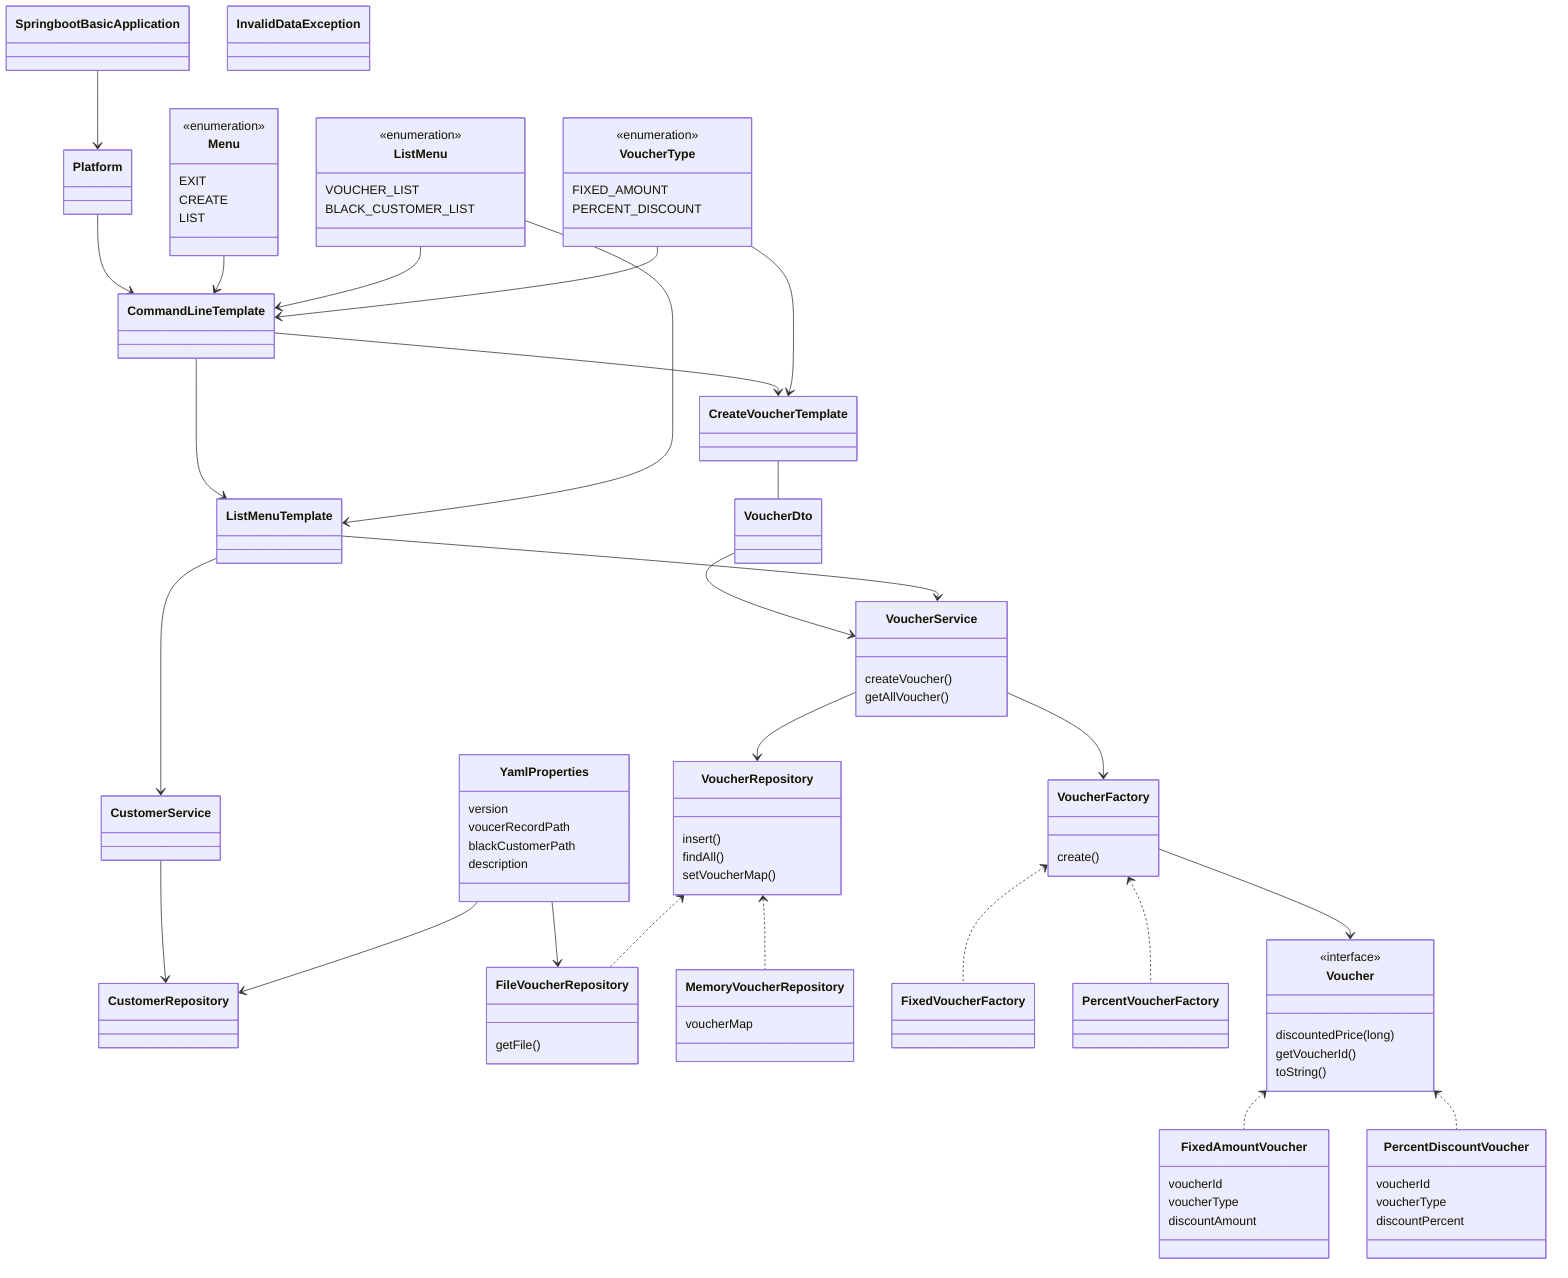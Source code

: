 classDiagram
    class SpringbootBasicApplication
    class Platform

    SpringbootBasicApplication --> Platform

    class CommandLineTemplate
    class CreateVoucherTemplate
    class ListMenuTemplate

    Platform --> CommandLineTemplate
    CommandLineTemplate --> CreateVoucherTemplate
    CommandLineTemplate --> ListMenuTemplate
    ListMenuTemplate --> CustomerService
    CustomerService --> CustomerRepository

    class InvalidDataException
    class YamlProperties {
        version
        voucerRecordPath
        blackCustomerPath
        description
    }
    YamlProperties --> FileVoucherRepository
    YamlProperties --> CustomerRepository


    class Menu {
        <<enumeration>>
        EXIT
        CREATE
        LIST
    }
    Menu --> CommandLineTemplate
    class ListMenu {
        <<enumeration>>
        VOUCHER_LIST
        BLACK_CUSTOMER_LIST
    }
    ListMenu --> CommandLineTemplate
    ListMenu --> ListMenuTemplate
    class VoucherType {
        <<enumeration>>
        FIXED_AMOUNT
        PERCENT_DISCOUNT
    }
    VoucherType --> CommandLineTemplate
    VoucherType --> CreateVoucherTemplate

    class VoucherService {
        createVoucher()
        getAllVoucher()
    }
    CreateVoucherTemplate -- VoucherDto
    VoucherDto --> VoucherService
    ListMenuTemplate --> VoucherService
    VoucherService --> VoucherFactory

    class VoucherRepository {
        insert()
        findAll()
        setVoucherMap()
    }
    VoucherService --> VoucherRepository
    class MemoryVoucherRepository {voucherMap}
    class FileVoucherRepository { getFile() }
    VoucherRepository <.. MemoryVoucherRepository
    VoucherRepository <.. FileVoucherRepository

    class VoucherFactory {
        create()
    }
    VoucherFactory <.. FixedVoucherFactory
    VoucherFactory <.. PercentVoucherFactory
    class FixedVoucherFactory
    class PercentVoucherFactory
    class Voucher {
        <<interface>>
        discountedPrice(long)
        getVoucherId()
        toString()
    }
    class FixedAmountVoucher {
        voucherId
        voucherType
        discountAmount
    }
    class PercentDiscountVoucher {
        voucherId
        voucherType
        discountPercent
    }
    Voucher <.. FixedAmountVoucher
    Voucher <.. PercentDiscountVoucher
    VoucherFactory --> Voucher